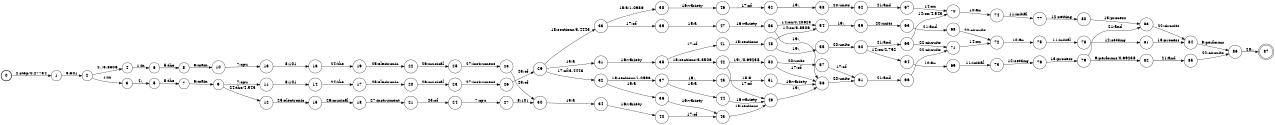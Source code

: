 digraph FST {
rankdir = LR;
size = "8.5,11";
label = "";
center = 1;
orientation = Portrait;
ranksep = "0.4";
nodesep = "0.25";
0 [label = "0", shape = circle, style = bold, fontsize = 14]
	0 -> 1 [label = "2:step/0.27734", fontsize = 14];
1 [label = "1", shape = circle, style = solid, fontsize = 14]
	1 -> 2 [label = "3:501", fontsize = 14];
2 [label = "2", shape = circle, style = solid, fontsize = 14]
	2 -> 3 [label = "1:in", fontsize = 14];
	2 -> 4 [label = "4:,/3.8506", fontsize = 14];
3 [label = "3", shape = circle, style = solid, fontsize = 14]
	3 -> 5 [label = "4:,", fontsize = 14];
4 [label = "4", shape = circle, style = solid, fontsize = 14]
	4 -> 6 [label = "1:in", fontsize = 14];
5 [label = "5", shape = circle, style = solid, fontsize = 14]
	5 -> 7 [label = "5:the", fontsize = 14];
6 [label = "6", shape = circle, style = solid, fontsize = 14]
	6 -> 8 [label = "5:the", fontsize = 14];
7 [label = "7", shape = circle, style = solid, fontsize = 14]
	7 -> 9 [label = "6:main", fontsize = 14];
8 [label = "8", shape = circle, style = solid, fontsize = 14]
	8 -> 10 [label = "6:main", fontsize = 14];
9 [label = "9", shape = circle, style = solid, fontsize = 14]
	9 -> 12 [label = "24:the/4.543", fontsize = 14];
	9 -> 11 [label = "7:cpu", fontsize = 14];
10 [label = "10", shape = circle, style = solid, fontsize = 14]
	10 -> 13 [label = "7:cpu", fontsize = 14];
11 [label = "11", shape = circle, style = solid, fontsize = 14]
	11 -> 14 [label = "8:101", fontsize = 14];
12 [label = "12", shape = circle, style = solid, fontsize = 14]
	12 -> 15 [label = "25:electronic", fontsize = 14];
13 [label = "13", shape = circle, style = solid, fontsize = 14]
	13 -> 16 [label = "8:101", fontsize = 14];
14 [label = "14", shape = circle, style = solid, fontsize = 14]
	14 -> 17 [label = "24:the", fontsize = 14];
15 [label = "15", shape = circle, style = solid, fontsize = 14]
	15 -> 18 [label = "26:musical", fontsize = 14];
16 [label = "16", shape = circle, style = solid, fontsize = 14]
	16 -> 19 [label = "24:the", fontsize = 14];
17 [label = "17", shape = circle, style = solid, fontsize = 14]
	17 -> 20 [label = "25:electronic", fontsize = 14];
18 [label = "18", shape = circle, style = solid, fontsize = 14]
	18 -> 21 [label = "27:instrument", fontsize = 14];
19 [label = "19", shape = circle, style = solid, fontsize = 14]
	19 -> 22 [label = "25:electronic", fontsize = 14];
20 [label = "20", shape = circle, style = solid, fontsize = 14]
	20 -> 23 [label = "26:musical", fontsize = 14];
21 [label = "21", shape = circle, style = solid, fontsize = 14]
	21 -> 24 [label = "23:of", fontsize = 14];
22 [label = "22", shape = circle, style = solid, fontsize = 14]
	22 -> 25 [label = "26:musical", fontsize = 14];
23 [label = "23", shape = circle, style = solid, fontsize = 14]
	23 -> 26 [label = "27:instrument", fontsize = 14];
24 [label = "24", shape = circle, style = solid, fontsize = 14]
	24 -> 27 [label = "7:cpu", fontsize = 14];
25 [label = "25", shape = circle, style = solid, fontsize = 14]
	25 -> 28 [label = "27:instrument", fontsize = 14];
26 [label = "26", shape = circle, style = solid, fontsize = 14]
	26 -> 29 [label = "23:of", fontsize = 14];
27 [label = "27", shape = circle, style = solid, fontsize = 14]
	27 -> 30 [label = "8:101", fontsize = 14];
28 [label = "28", shape = circle, style = solid, fontsize = 14]
	28 -> 30 [label = "23:of", fontsize = 14];
29 [label = "29", shape = circle, style = solid, fontsize = 14]
	29 -> 31 [label = "15:a", fontsize = 14];
	29 -> 33 [label = "18:sections/3.4443", fontsize = 14];
	29 -> 32 [label = "17:of/3.4443", fontsize = 14];
30 [label = "30", shape = circle, style = solid, fontsize = 14]
	30 -> 34 [label = "15:a", fontsize = 14];
31 [label = "31", shape = circle, style = solid, fontsize = 14]
	31 -> 35 [label = "16:variety", fontsize = 14];
32 [label = "32", shape = circle, style = solid, fontsize = 14]
	32 -> 36 [label = "15:a", fontsize = 14];
	32 -> 37 [label = "18:sections/1.0986", fontsize = 14];
33 [label = "33", shape = circle, style = solid, fontsize = 14]
	33 -> 38 [label = "15:a/1.0986", fontsize = 14];
	33 -> 39 [label = "17:of", fontsize = 14];
34 [label = "34", shape = circle, style = solid, fontsize = 14]
	34 -> 40 [label = "16:variety", fontsize = 14];
35 [label = "35", shape = circle, style = solid, fontsize = 14]
	35 -> 42 [label = "18:sections/3.8506", fontsize = 14];
	35 -> 41 [label = "17:of", fontsize = 14];
36 [label = "36", shape = circle, style = solid, fontsize = 14]
	36 -> 43 [label = "16:variety", fontsize = 14];
37 [label = "37", shape = circle, style = solid, fontsize = 14]
	37 -> 45 [label = "19:,", fontsize = 14];
	37 -> 44 [label = "15:a", fontsize = 14];
38 [label = "38", shape = circle, style = solid, fontsize = 14]
	38 -> 46 [label = "16:variety", fontsize = 14];
39 [label = "39", shape = circle, style = solid, fontsize = 14]
	39 -> 47 [label = "15:a", fontsize = 14];
40 [label = "40", shape = circle, style = solid, fontsize = 14]
	40 -> 43 [label = "17:of", fontsize = 14];
41 [label = "41", shape = circle, style = solid, fontsize = 14]
	41 -> 48 [label = "18:sections", fontsize = 14];
42 [label = "42", shape = circle, style = solid, fontsize = 14]
	42 -> 50 [label = "19:,/0.69238", fontsize = 14];
	42 -> 49 [label = "17:of", fontsize = 14];
43 [label = "43", shape = circle, style = solid, fontsize = 14]
	43 -> 49 [label = "18:sections", fontsize = 14];
44 [label = "44", shape = circle, style = solid, fontsize = 14]
	44 -> 49 [label = "16:variety", fontsize = 14];
45 [label = "45", shape = circle, style = solid, fontsize = 14]
	45 -> 51 [label = "15:a", fontsize = 14];
46 [label = "46", shape = circle, style = solid, fontsize = 14]
	46 -> 52 [label = "17:of", fontsize = 14];
47 [label = "47", shape = circle, style = solid, fontsize = 14]
	47 -> 53 [label = "16:variety", fontsize = 14];
48 [label = "48", shape = circle, style = solid, fontsize = 14]
	48 -> 55 [label = "19:,", fontsize = 14];
	48 -> 54 [label = "14:on/3.8506", fontsize = 14];
49 [label = "49", shape = circle, style = solid, fontsize = 14]
	49 -> 56 [label = "19:,", fontsize = 14];
50 [label = "50", shape = circle, style = solid, fontsize = 14]
	50 -> 57 [label = "20:units", fontsize = 14];
	50 -> 56 [label = "17:of", fontsize = 14];
51 [label = "51", shape = circle, style = solid, fontsize = 14]
	51 -> 56 [label = "16:variety", fontsize = 14];
52 [label = "52", shape = circle, style = solid, fontsize = 14]
	52 -> 58 [label = "19:,", fontsize = 14];
53 [label = "53", shape = circle, style = solid, fontsize = 14]
	53 -> 56 [label = "19:,", fontsize = 14];
	53 -> 54 [label = "14:on/0.40625", fontsize = 14];
54 [label = "54", shape = circle, style = solid, fontsize = 14]
	54 -> 59 [label = "19:,", fontsize = 14];
55 [label = "55", shape = circle, style = solid, fontsize = 14]
	55 -> 60 [label = "20:units", fontsize = 14];
56 [label = "56", shape = circle, style = solid, fontsize = 14]
	56 -> 61 [label = "20:units", fontsize = 14];
57 [label = "57", shape = circle, style = solid, fontsize = 14]
	57 -> 61 [label = "17:of", fontsize = 14];
58 [label = "58", shape = circle, style = solid, fontsize = 14]
	58 -> 62 [label = "20:units", fontsize = 14];
59 [label = "59", shape = circle, style = solid, fontsize = 14]
	59 -> 63 [label = "20:units", fontsize = 14];
60 [label = "60", shape = circle, style = solid, fontsize = 14]
	60 -> 64 [label = "14:on/2.752", fontsize = 14];
	60 -> 65 [label = "21:and", fontsize = 14];
61 [label = "61", shape = circle, style = solid, fontsize = 14]
	61 -> 66 [label = "21:and", fontsize = 14];
62 [label = "62", shape = circle, style = solid, fontsize = 14]
	62 -> 67 [label = "21:and", fontsize = 14];
63 [label = "63", shape = circle, style = solid, fontsize = 14]
	63 -> 68 [label = "21:and", fontsize = 14];
64 [label = "64", shape = circle, style = solid, fontsize = 14]
	64 -> 69 [label = "10:an", fontsize = 14];
65 [label = "65", shape = circle, style = solid, fontsize = 14]
	65 -> 70 [label = "14:on/4.543", fontsize = 14];
	65 -> 71 [label = "22:circuits", fontsize = 14];
66 [label = "66", shape = circle, style = solid, fontsize = 14]
	66 -> 71 [label = "22:circuits", fontsize = 14];
67 [label = "67", shape = circle, style = solid, fontsize = 14]
	67 -> 70 [label = "14:on", fontsize = 14];
68 [label = "68", shape = circle, style = solid, fontsize = 14]
	68 -> 72 [label = "22:circuits", fontsize = 14];
69 [label = "69", shape = circle, style = solid, fontsize = 14]
	69 -> 73 [label = "11:initial", fontsize = 14];
70 [label = "70", shape = circle, style = solid, fontsize = 14]
	70 -> 74 [label = "10:an", fontsize = 14];
71 [label = "71", shape = circle, style = solid, fontsize = 14]
	71 -> 72 [label = "14:on", fontsize = 14];
72 [label = "72", shape = circle, style = solid, fontsize = 14]
	72 -> 75 [label = "10:an", fontsize = 14];
73 [label = "73", shape = circle, style = solid, fontsize = 14]
	73 -> 76 [label = "12:setting", fontsize = 14];
74 [label = "74", shape = circle, style = solid, fontsize = 14]
	74 -> 77 [label = "11:initial", fontsize = 14];
75 [label = "75", shape = circle, style = solid, fontsize = 14]
	75 -> 78 [label = "11:initial", fontsize = 14];
76 [label = "76", shape = circle, style = solid, fontsize = 14]
	76 -> 79 [label = "13:process", fontsize = 14];
77 [label = "77", shape = circle, style = solid, fontsize = 14]
	77 -> 80 [label = "12:setting", fontsize = 14];
78 [label = "78", shape = circle, style = solid, fontsize = 14]
	78 -> 81 [label = "12:setting", fontsize = 14];
79 [label = "79", shape = circle, style = solid, fontsize = 14]
	79 -> 82 [label = "9:performs/0.69238", fontsize = 14];
	79 -> 83 [label = "21:and", fontsize = 14];
80 [label = "80", shape = circle, style = solid, fontsize = 14]
	80 -> 83 [label = "13:process", fontsize = 14];
81 [label = "81", shape = circle, style = solid, fontsize = 14]
	81 -> 84 [label = "13:process", fontsize = 14];
82 [label = "82", shape = circle, style = solid, fontsize = 14]
	82 -> 85 [label = "21:and", fontsize = 14];
83 [label = "83", shape = circle, style = solid, fontsize = 14]
	83 -> 84 [label = "22:circuits", fontsize = 14];
84 [label = "84", shape = circle, style = solid, fontsize = 14]
	84 -> 86 [label = "9:performs", fontsize = 14];
85 [label = "85", shape = circle, style = solid, fontsize = 14]
	85 -> 86 [label = "22:circuits", fontsize = 14];
86 [label = "86", shape = circle, style = solid, fontsize = 14]
	86 -> 87 [label = "28:.", fontsize = 14];
87 [label = "87", shape = doublecircle, style = solid, fontsize = 14]
}
